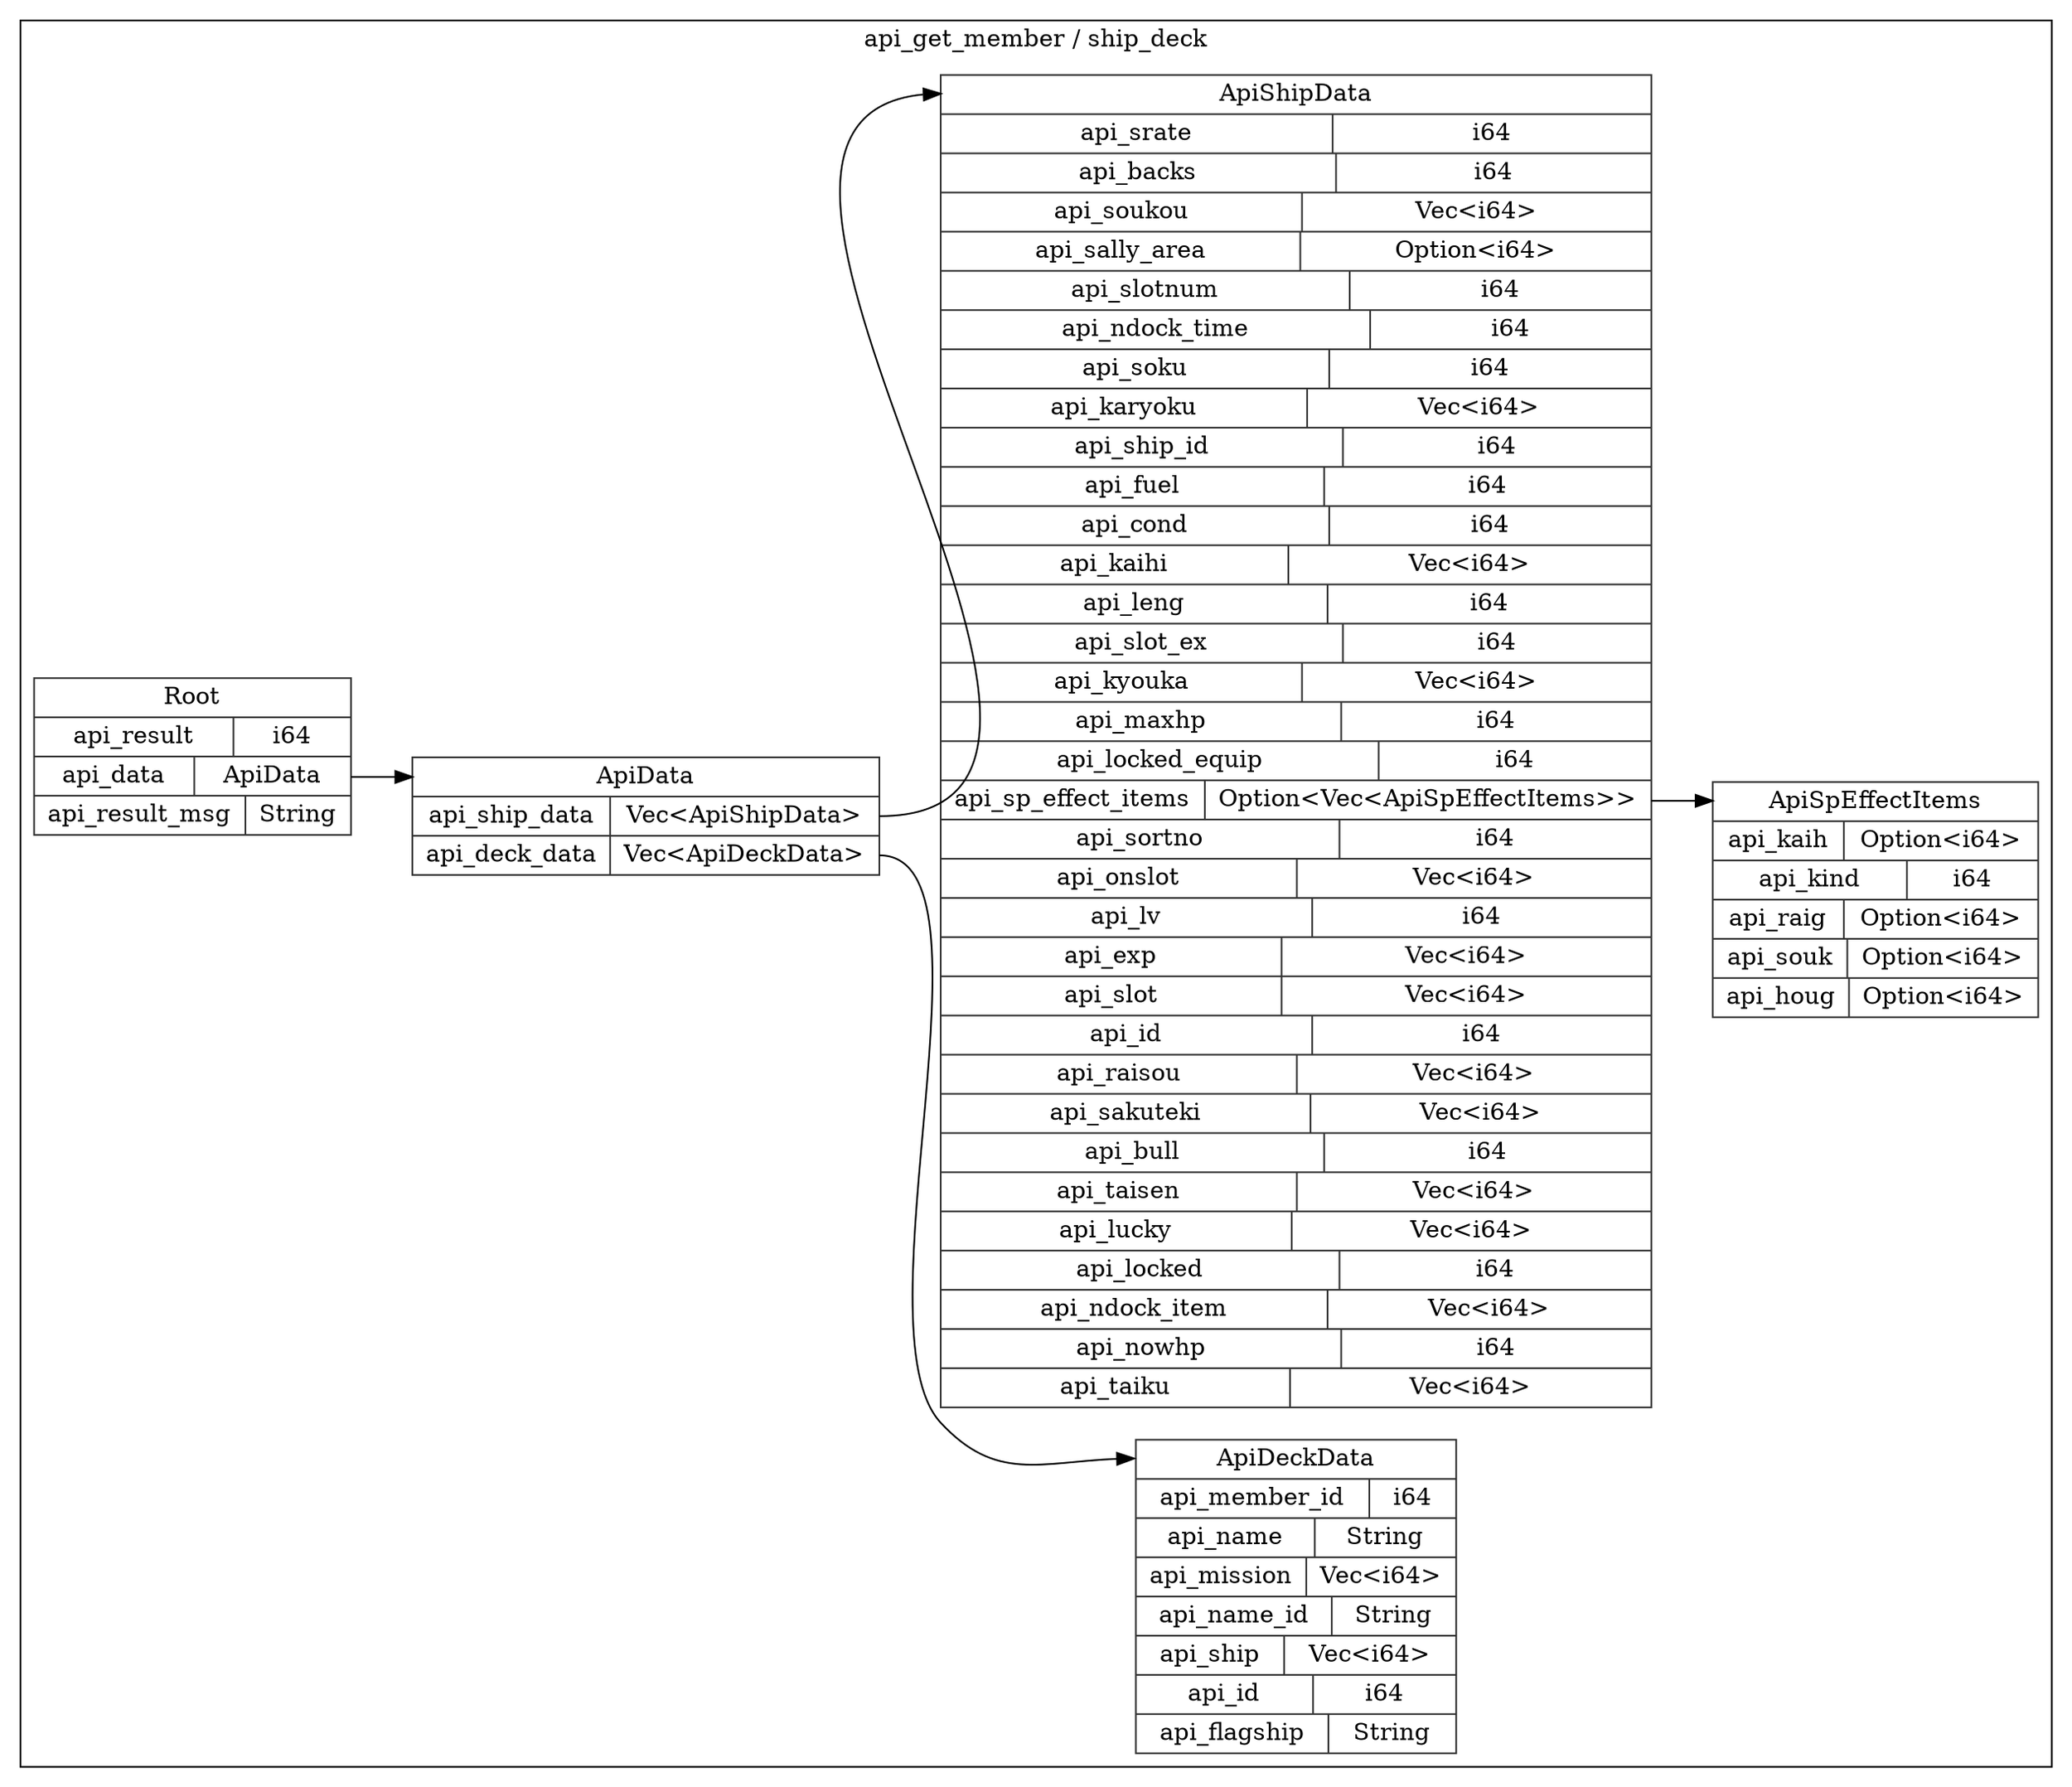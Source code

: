 digraph {
  rankdir=LR;
  subgraph cluster_0 {
    label="api_get_member / ship_deck";
    node [style="filled", color=white, style="solid", color=gray20];
    api_get_member__ship_deck__ApiDeckData [label="<ApiDeckData> ApiDeckData  | { api_member_id | <api_member_id> i64 } | { api_name | <api_name> String } | { api_mission | <api_mission> Vec\<i64\> } | { api_name_id | <api_name_id> String } | { api_ship | <api_ship> Vec\<i64\> } | { api_id | <api_id> i64 } | { api_flagship | <api_flagship> String }", shape=record];
    api_get_member__ship_deck__Root [label="<Root> Root  | { api_result | <api_result> i64 } | { api_data | <api_data> ApiData } | { api_result_msg | <api_result_msg> String }", shape=record];
    api_get_member__ship_deck__ApiData;
    api_get_member__ship_deck__Root:api_data:e -> api_get_member__ship_deck__ApiData:ApiData:w;
    api_get_member__ship_deck__ApiData [label="<ApiData> ApiData  | { api_ship_data | <api_ship_data> Vec\<ApiShipData\> } | { api_deck_data | <api_deck_data> Vec\<ApiDeckData\> }", shape=record];
    api_get_member__ship_deck__ApiShipData;
    api_get_member__ship_deck__ApiData:api_ship_data:e -> api_get_member__ship_deck__ApiShipData:ApiShipData:w;
    api_get_member__ship_deck__ApiData:api_deck_data:e -> api_get_member__ship_deck__ApiDeckData:ApiDeckData:w;
    api_get_member__ship_deck__ApiSpEffectItems [label="<ApiSpEffectItems> ApiSpEffectItems  | { api_kaih | <api_kaih> Option\<i64\> } | { api_kind | <api_kind> i64 } | { api_raig | <api_raig> Option\<i64\> } | { api_souk | <api_souk> Option\<i64\> } | { api_houg | <api_houg> Option\<i64\> }", shape=record];
    api_get_member__ship_deck__ApiShipData [label="<ApiShipData> ApiShipData  | { api_srate | <api_srate> i64 } | { api_backs | <api_backs> i64 } | { api_soukou | <api_soukou> Vec\<i64\> } | { api_sally_area | <api_sally_area> Option\<i64\> } | { api_slotnum | <api_slotnum> i64 } | { api_ndock_time | <api_ndock_time> i64 } | { api_soku | <api_soku> i64 } | { api_karyoku | <api_karyoku> Vec\<i64\> } | { api_ship_id | <api_ship_id> i64 } | { api_fuel | <api_fuel> i64 } | { api_cond | <api_cond> i64 } | { api_kaihi | <api_kaihi> Vec\<i64\> } | { api_leng | <api_leng> i64 } | { api_slot_ex | <api_slot_ex> i64 } | { api_kyouka | <api_kyouka> Vec\<i64\> } | { api_maxhp | <api_maxhp> i64 } | { api_locked_equip | <api_locked_equip> i64 } | { api_sp_effect_items | <api_sp_effect_items> Option\<Vec\<ApiSpEffectItems\>\> } | { api_sortno | <api_sortno> i64 } | { api_onslot | <api_onslot> Vec\<i64\> } | { api_lv | <api_lv> i64 } | { api_exp | <api_exp> Vec\<i64\> } | { api_slot | <api_slot> Vec\<i64\> } | { api_id | <api_id> i64 } | { api_raisou | <api_raisou> Vec\<i64\> } | { api_sakuteki | <api_sakuteki> Vec\<i64\> } | { api_bull | <api_bull> i64 } | { api_taisen | <api_taisen> Vec\<i64\> } | { api_lucky | <api_lucky> Vec\<i64\> } | { api_locked | <api_locked> i64 } | { api_ndock_item | <api_ndock_item> Vec\<i64\> } | { api_nowhp | <api_nowhp> i64 } | { api_taiku | <api_taiku> Vec\<i64\> }", shape=record];
    api_get_member__ship_deck__ApiShipData:api_sp_effect_items:e -> api_get_member__ship_deck__ApiSpEffectItems:ApiSpEffectItems:w;
  }
}
